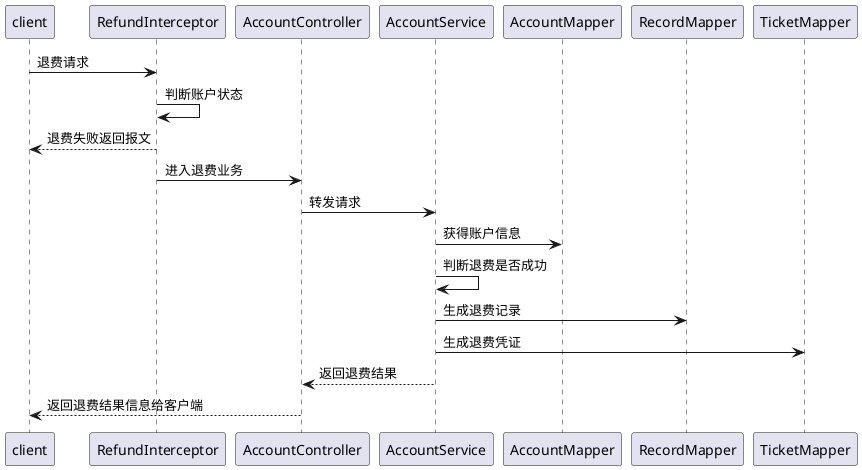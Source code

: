 '用户退费

@startuml
client -> RefundInterceptor : 退费请求
RefundInterceptor -> RefundInterceptor : 判断账户状态
RefundInterceptor --> client : 退费失败返回报文
RefundInterceptor -> AccountController : 进入退费业务
AccountController -> AccountService : 转发请求
AccountService -> AccountMapper : 获得账户信息
AccountService -> AccountService : 判断退费是否成功
AccountService -> RecordMapper : 生成退费记录
AccountService -> TicketMapper : 生成退费凭证
AccountService --> AccountController : 返回退费结果
AccountController --> client : 返回退费结果信息给客户端
@enduml